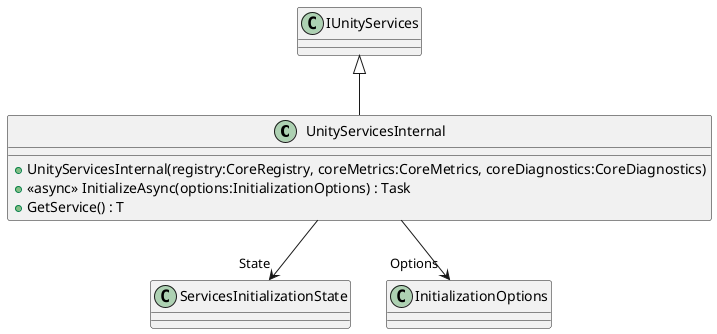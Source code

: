 @startuml
class UnityServicesInternal {
    + UnityServicesInternal(registry:CoreRegistry, coreMetrics:CoreMetrics, coreDiagnostics:CoreDiagnostics)
    + <<async>> InitializeAsync(options:InitializationOptions) : Task
    + GetService() : T
}
IUnityServices <|-- UnityServicesInternal
UnityServicesInternal --> "State" ServicesInitializationState
UnityServicesInternal --> "Options" InitializationOptions
@enduml
